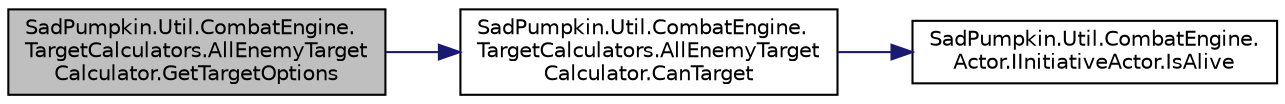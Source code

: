 digraph "SadPumpkin.Util.CombatEngine.TargetCalculators.AllEnemyTargetCalculator.GetTargetOptions"
{
 // LATEX_PDF_SIZE
  edge [fontname="Helvetica",fontsize="10",labelfontname="Helvetica",labelfontsize="10"];
  node [fontname="Helvetica",fontsize="10",shape=record];
  rankdir="LR";
  Node1 [label="SadPumpkin.Util.CombatEngine.\lTargetCalculators.AllEnemyTarget\lCalculator.GetTargetOptions",height=0.2,width=0.4,color="black", fillcolor="grey75", style="filled", fontcolor="black",tooltip="Calculate all possible targeting permutations."];
  Node1 -> Node2 [color="midnightblue",fontsize="10",style="solid",fontname="Helvetica"];
  Node2 [label="SadPumpkin.Util.CombatEngine.\lTargetCalculators.AllEnemyTarget\lCalculator.CanTarget",height=0.2,width=0.4,color="black", fillcolor="white", style="filled",URL="$class_sad_pumpkin_1_1_util_1_1_combat_engine_1_1_target_calculators_1_1_all_enemy_target_calculator.html#a2081fedfce89971292533ad36f817983",tooltip="Determines if the given Actor is targetable or not."];
  Node2 -> Node3 [color="midnightblue",fontsize="10",style="solid",fontname="Helvetica"];
  Node3 [label="SadPumpkin.Util.CombatEngine.\lActor.IInitiativeActor.IsAlive",height=0.2,width=0.4,color="black", fillcolor="white", style="filled",URL="$interface_sad_pumpkin_1_1_util_1_1_combat_engine_1_1_actor_1_1_i_initiative_actor.html#ae3c3049df0dee98152bb0b335d65f645",tooltip="Is this Actor currently an active combatant."];
}
